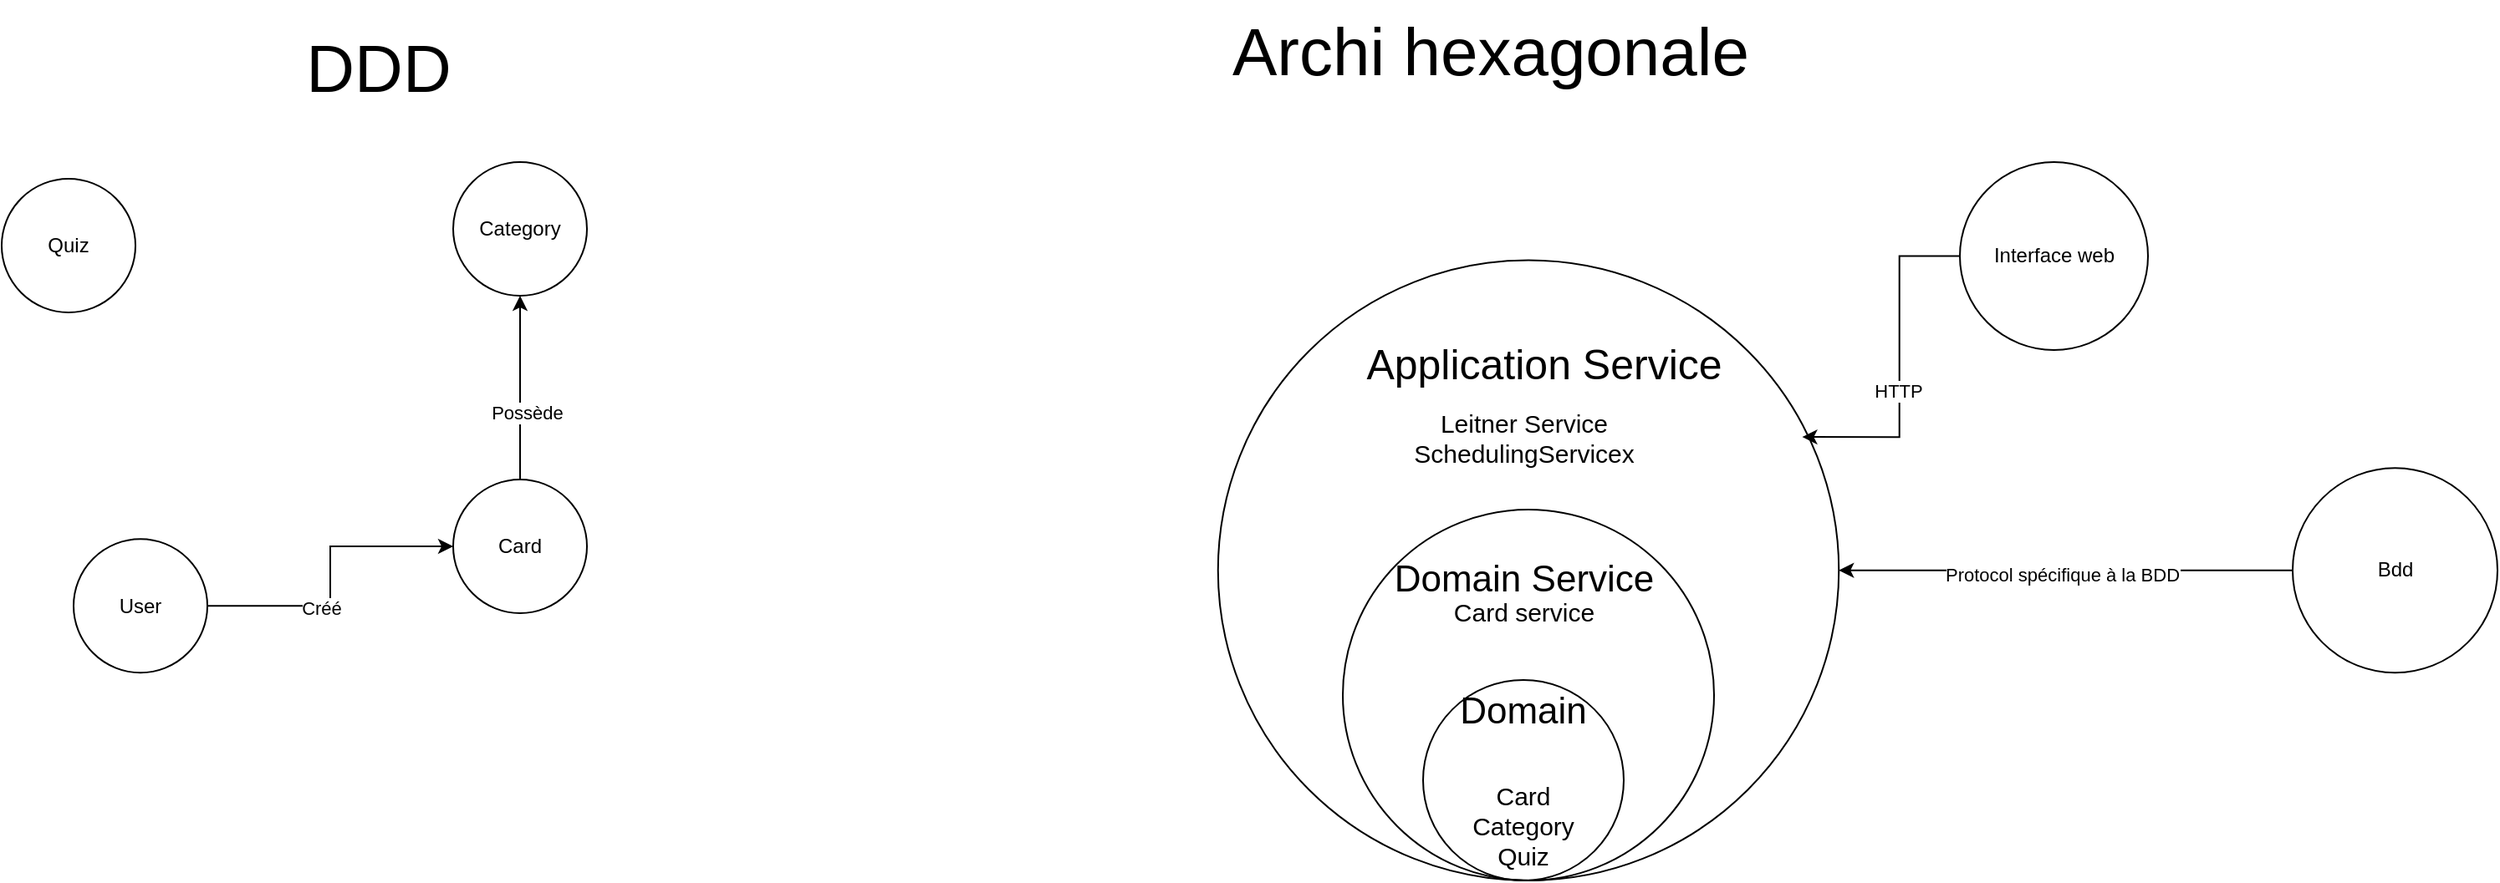 <mxfile version="26.0.6">
  <diagram name="Page-1" id="DJnInDWkQO5Ggb3iOhtF">
    <mxGraphModel dx="2608" dy="1784" grid="1" gridSize="10" guides="1" tooltips="1" connect="1" arrows="1" fold="1" page="1" pageScale="1" pageWidth="827" pageHeight="1169" math="0" shadow="0">
      <root>
        <mxCell id="0" />
        <mxCell id="1" parent="0" />
        <mxCell id="ZgXtayKzBXauwuxQMkB0-2" value="&lt;font style=&quot;&quot;&gt;&lt;span style=&quot;font-size: 22px;&quot;&gt;Domain&lt;/span&gt;&lt;br&gt;&lt;br&gt;&lt;br&gt;&lt;font style=&quot;font-size: 15px;&quot;&gt;Card&lt;/font&gt;&lt;br&gt;&lt;font style=&quot;font-size: 15px;&quot;&gt;Category&lt;br&gt;Quiz&lt;/font&gt;&lt;/font&gt;" style="ellipse;whiteSpace=wrap;html=1;aspect=fixed;fillColor=none;" vertex="1" parent="1">
          <mxGeometry x="-20" y="360" width="120" height="120" as="geometry" />
        </mxCell>
        <mxCell id="ZgXtayKzBXauwuxQMkB0-3" value="&lt;font style=&quot;&quot;&gt;&lt;br&gt;&lt;br&gt;&lt;br&gt;&lt;/font&gt;" style="ellipse;whiteSpace=wrap;html=1;aspect=fixed;fillColor=none;" vertex="1" parent="1">
          <mxGeometry x="-68" y="258" width="222" height="222" as="geometry" />
        </mxCell>
        <mxCell id="ZgXtayKzBXauwuxQMkB0-4" value="&lt;font style=&quot;line-height: 40%;&quot;&gt;&lt;br&gt;&lt;/font&gt;" style="ellipse;whiteSpace=wrap;html=1;aspect=fixed;fillColor=none;" vertex="1" parent="1">
          <mxGeometry x="-142.62" y="108.75" width="371.25" height="371.25" as="geometry" />
        </mxCell>
        <mxCell id="ZgXtayKzBXauwuxQMkB0-5" value="&lt;font style=&quot;font-size: 22px;&quot;&gt;Domain Service&lt;/font&gt;" style="text;html=1;align=center;verticalAlign=middle;resizable=0;points=[];autosize=1;strokeColor=none;fillColor=none;" vertex="1" parent="1">
          <mxGeometry x="-49.99" y="280" width="180" height="40" as="geometry" />
        </mxCell>
        <mxCell id="ZgXtayKzBXauwuxQMkB0-6" value="&lt;font style=&quot;font-size: 15px;&quot;&gt;Card service&lt;br&gt;&lt;br&gt;&lt;/font&gt;" style="text;html=1;align=center;verticalAlign=middle;resizable=0;points=[];autosize=1;strokeColor=none;fillColor=none;" vertex="1" parent="1">
          <mxGeometry x="-14.99" y="302.5" width="110" height="50" as="geometry" />
        </mxCell>
        <mxCell id="ZgXtayKzBXauwuxQMkB0-7" value="&lt;font style=&quot;font-size: 25px;&quot;&gt;Application Service&lt;/font&gt;" style="text;html=1;align=center;verticalAlign=middle;resizable=0;points=[];autosize=1;strokeColor=none;fillColor=none;" vertex="1" parent="1">
          <mxGeometry x="-68" y="150" width="240" height="40" as="geometry" />
        </mxCell>
        <mxCell id="ZgXtayKzBXauwuxQMkB0-8" value="&lt;font style=&quot;font-size: 15px;&quot;&gt;Leitner Service&lt;br&gt;SchedulingServicex&lt;/font&gt;" style="text;html=1;align=center;verticalAlign=middle;resizable=0;points=[];autosize=1;strokeColor=none;fillColor=none;" vertex="1" parent="1">
          <mxGeometry x="-39.99" y="190" width="160" height="50" as="geometry" />
        </mxCell>
        <mxCell id="ZgXtayKzBXauwuxQMkB0-14" style="edgeStyle=orthogonalEdgeStyle;rounded=0;orthogonalLoop=1;jettySize=auto;html=1;entryX=1;entryY=0.5;entryDx=0;entryDy=0;" edge="1" parent="1" source="ZgXtayKzBXauwuxQMkB0-9" target="ZgXtayKzBXauwuxQMkB0-4">
          <mxGeometry relative="1" as="geometry" />
        </mxCell>
        <mxCell id="ZgXtayKzBXauwuxQMkB0-15" value="Protocol spécifique à la BDD" style="edgeLabel;html=1;align=center;verticalAlign=middle;resizable=0;points=[];" vertex="1" connectable="0" parent="ZgXtayKzBXauwuxQMkB0-14">
          <mxGeometry x="0.017" y="2" relative="1" as="geometry">
            <mxPoint as="offset" />
          </mxGeometry>
        </mxCell>
        <mxCell id="ZgXtayKzBXauwuxQMkB0-9" value="&lt;font style=&quot;line-height: 40%;&quot;&gt;Bdd&lt;/font&gt;" style="ellipse;whiteSpace=wrap;html=1;aspect=fixed;fillColor=none;" vertex="1" parent="1">
          <mxGeometry x="500" y="233.12" width="122.5" height="122.5" as="geometry" />
        </mxCell>
        <mxCell id="ZgXtayKzBXauwuxQMkB0-11" value="&lt;font style=&quot;line-height: 40%;&quot;&gt;Interface web&lt;/font&gt;" style="ellipse;whiteSpace=wrap;html=1;aspect=fixed;fillColor=none;" vertex="1" parent="1">
          <mxGeometry x="301" y="50" width="112.5" height="112.5" as="geometry" />
        </mxCell>
        <mxCell id="ZgXtayKzBXauwuxQMkB0-12" style="edgeStyle=orthogonalEdgeStyle;rounded=0;orthogonalLoop=1;jettySize=auto;html=1;entryX=0.941;entryY=0.285;entryDx=0;entryDy=0;entryPerimeter=0;" edge="1" parent="1" source="ZgXtayKzBXauwuxQMkB0-11" target="ZgXtayKzBXauwuxQMkB0-4">
          <mxGeometry relative="1" as="geometry" />
        </mxCell>
        <mxCell id="ZgXtayKzBXauwuxQMkB0-13" value="HTTP" style="edgeLabel;html=1;align=center;verticalAlign=middle;resizable=0;points=[];" vertex="1" connectable="0" parent="ZgXtayKzBXauwuxQMkB0-12">
          <mxGeometry x="0.161" y="-1" relative="1" as="geometry">
            <mxPoint y="-1" as="offset" />
          </mxGeometry>
        </mxCell>
        <mxCell id="ZgXtayKzBXauwuxQMkB0-16" value="&lt;font style=&quot;font-size: 40px;&quot;&gt;Archi hexagonale&lt;/font&gt;" style="text;html=1;align=center;verticalAlign=middle;resizable=0;points=[];autosize=1;strokeColor=none;fillColor=none;" vertex="1" parent="1">
          <mxGeometry x="-145" y="-47" width="330" height="60" as="geometry" />
        </mxCell>
        <mxCell id="ZgXtayKzBXauwuxQMkB0-17" value="&lt;font style=&quot;font-size: 40px;&quot;&gt;DDD&lt;/font&gt;" style="text;html=1;align=center;verticalAlign=middle;resizable=0;points=[];autosize=1;strokeColor=none;fillColor=none;" vertex="1" parent="1">
          <mxGeometry x="-700" y="-37" width="110" height="60" as="geometry" />
        </mxCell>
        <mxCell id="ZgXtayKzBXauwuxQMkB0-22" style="edgeStyle=orthogonalEdgeStyle;rounded=0;orthogonalLoop=1;jettySize=auto;html=1;" edge="1" parent="1" source="ZgXtayKzBXauwuxQMkB0-18" target="ZgXtayKzBXauwuxQMkB0-19">
          <mxGeometry relative="1" as="geometry" />
        </mxCell>
        <mxCell id="ZgXtayKzBXauwuxQMkB0-23" value="Créé" style="edgeLabel;html=1;align=center;verticalAlign=middle;resizable=0;points=[];" vertex="1" connectable="0" parent="ZgXtayKzBXauwuxQMkB0-22">
          <mxGeometry x="-0.255" y="-1" relative="1" as="geometry">
            <mxPoint as="offset" />
          </mxGeometry>
        </mxCell>
        <mxCell id="ZgXtayKzBXauwuxQMkB0-18" value="User" style="ellipse;whiteSpace=wrap;html=1;" vertex="1" parent="1">
          <mxGeometry x="-827" y="275.62" width="80" height="80" as="geometry" />
        </mxCell>
        <mxCell id="ZgXtayKzBXauwuxQMkB0-24" style="edgeStyle=orthogonalEdgeStyle;rounded=0;orthogonalLoop=1;jettySize=auto;html=1;entryX=0.5;entryY=1;entryDx=0;entryDy=0;" edge="1" parent="1" source="ZgXtayKzBXauwuxQMkB0-19" target="ZgXtayKzBXauwuxQMkB0-20">
          <mxGeometry relative="1" as="geometry" />
        </mxCell>
        <mxCell id="ZgXtayKzBXauwuxQMkB0-25" value="Possède" style="edgeLabel;html=1;align=center;verticalAlign=middle;resizable=0;points=[];" vertex="1" connectable="0" parent="ZgXtayKzBXauwuxQMkB0-24">
          <mxGeometry x="-0.267" y="-4" relative="1" as="geometry">
            <mxPoint as="offset" />
          </mxGeometry>
        </mxCell>
        <mxCell id="ZgXtayKzBXauwuxQMkB0-19" value="Card" style="ellipse;whiteSpace=wrap;html=1;" vertex="1" parent="1">
          <mxGeometry x="-600" y="240" width="80" height="80" as="geometry" />
        </mxCell>
        <mxCell id="ZgXtayKzBXauwuxQMkB0-20" value="Category" style="ellipse;whiteSpace=wrap;html=1;" vertex="1" parent="1">
          <mxGeometry x="-600" y="50" width="80" height="80" as="geometry" />
        </mxCell>
        <mxCell id="ZgXtayKzBXauwuxQMkB0-21" value="Quiz" style="ellipse;whiteSpace=wrap;html=1;" vertex="1" parent="1">
          <mxGeometry x="-870" y="60" width="80" height="80" as="geometry" />
        </mxCell>
      </root>
    </mxGraphModel>
  </diagram>
</mxfile>
